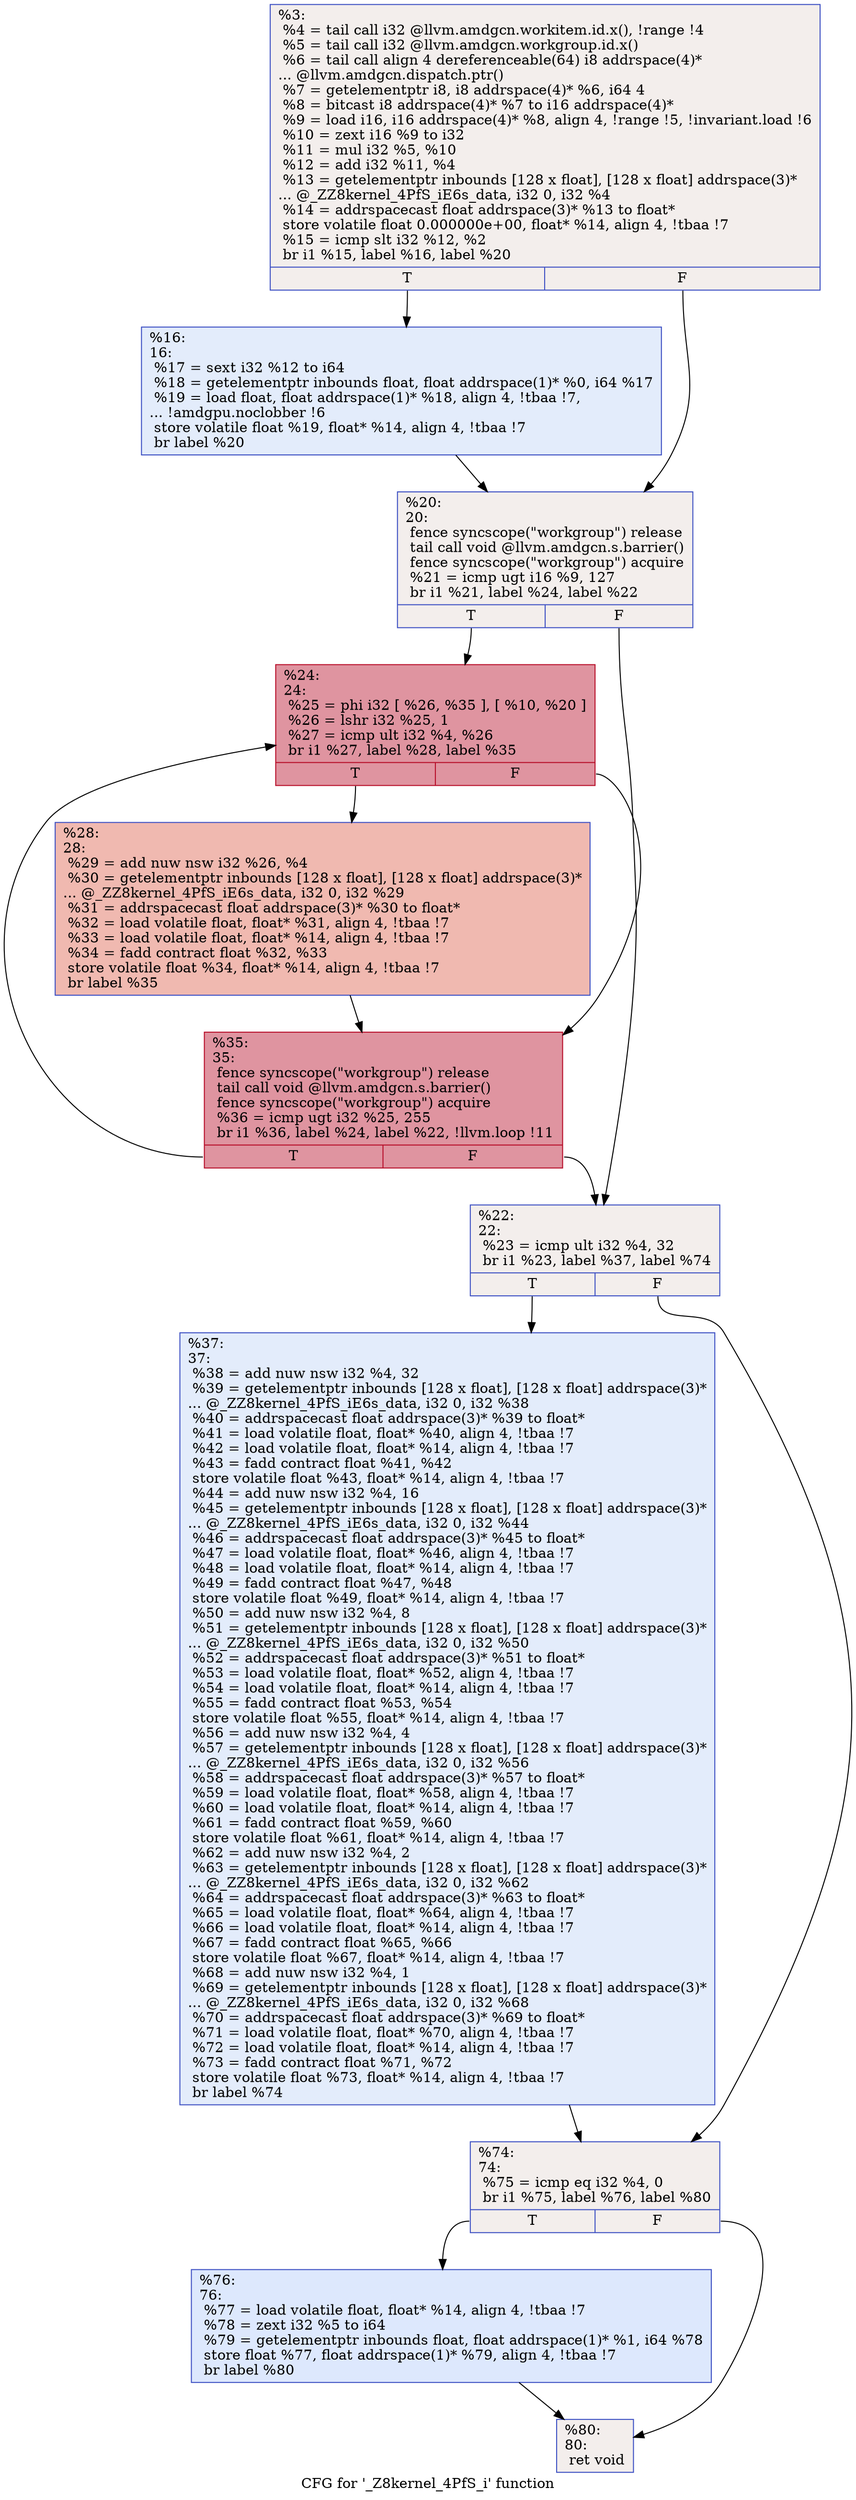 digraph "CFG for '_Z8kernel_4PfS_i' function" {
	label="CFG for '_Z8kernel_4PfS_i' function";

	Node0x4c2bdd0 [shape=record,color="#3d50c3ff", style=filled, fillcolor="#e3d9d370",label="{%3:\l  %4 = tail call i32 @llvm.amdgcn.workitem.id.x(), !range !4\l  %5 = tail call i32 @llvm.amdgcn.workgroup.id.x()\l  %6 = tail call align 4 dereferenceable(64) i8 addrspace(4)*\l... @llvm.amdgcn.dispatch.ptr()\l  %7 = getelementptr i8, i8 addrspace(4)* %6, i64 4\l  %8 = bitcast i8 addrspace(4)* %7 to i16 addrspace(4)*\l  %9 = load i16, i16 addrspace(4)* %8, align 4, !range !5, !invariant.load !6\l  %10 = zext i16 %9 to i32\l  %11 = mul i32 %5, %10\l  %12 = add i32 %11, %4\l  %13 = getelementptr inbounds [128 x float], [128 x float] addrspace(3)*\l... @_ZZ8kernel_4PfS_iE6s_data, i32 0, i32 %4\l  %14 = addrspacecast float addrspace(3)* %13 to float*\l  store volatile float 0.000000e+00, float* %14, align 4, !tbaa !7\l  %15 = icmp slt i32 %12, %2\l  br i1 %15, label %16, label %20\l|{<s0>T|<s1>F}}"];
	Node0x4c2bdd0:s0 -> Node0x4c2ea70;
	Node0x4c2bdd0:s1 -> Node0x4c2eb00;
	Node0x4c2ea70 [shape=record,color="#3d50c3ff", style=filled, fillcolor="#bfd3f670",label="{%16:\l16:                                               \l  %17 = sext i32 %12 to i64\l  %18 = getelementptr inbounds float, float addrspace(1)* %0, i64 %17\l  %19 = load float, float addrspace(1)* %18, align 4, !tbaa !7,\l... !amdgpu.noclobber !6\l  store volatile float %19, float* %14, align 4, !tbaa !7\l  br label %20\l}"];
	Node0x4c2ea70 -> Node0x4c2eb00;
	Node0x4c2eb00 [shape=record,color="#3d50c3ff", style=filled, fillcolor="#e3d9d370",label="{%20:\l20:                                               \l  fence syncscope(\"workgroup\") release\l  tail call void @llvm.amdgcn.s.barrier()\l  fence syncscope(\"workgroup\") acquire\l  %21 = icmp ugt i16 %9, 127\l  br i1 %21, label %24, label %22\l|{<s0>T|<s1>F}}"];
	Node0x4c2eb00:s0 -> Node0x4c2fed0;
	Node0x4c2eb00:s1 -> Node0x4c2ff60;
	Node0x4c2ff60 [shape=record,color="#3d50c3ff", style=filled, fillcolor="#e3d9d370",label="{%22:\l22:                                               \l  %23 = icmp ult i32 %4, 32\l  br i1 %23, label %37, label %74\l|{<s0>T|<s1>F}}"];
	Node0x4c2ff60:s0 -> Node0x4c30160;
	Node0x4c2ff60:s1 -> Node0x4c301b0;
	Node0x4c2fed0 [shape=record,color="#b70d28ff", style=filled, fillcolor="#b70d2870",label="{%24:\l24:                                               \l  %25 = phi i32 [ %26, %35 ], [ %10, %20 ]\l  %26 = lshr i32 %25, 1\l  %27 = icmp ult i32 %4, %26\l  br i1 %27, label %28, label %35\l|{<s0>T|<s1>F}}"];
	Node0x4c2fed0:s0 -> Node0x4c305b0;
	Node0x4c2fed0:s1 -> Node0x4c30320;
	Node0x4c305b0 [shape=record,color="#3d50c3ff", style=filled, fillcolor="#de614d70",label="{%28:\l28:                                               \l  %29 = add nuw nsw i32 %26, %4\l  %30 = getelementptr inbounds [128 x float], [128 x float] addrspace(3)*\l... @_ZZ8kernel_4PfS_iE6s_data, i32 0, i32 %29\l  %31 = addrspacecast float addrspace(3)* %30 to float*\l  %32 = load volatile float, float* %31, align 4, !tbaa !7\l  %33 = load volatile float, float* %14, align 4, !tbaa !7\l  %34 = fadd contract float %32, %33\l  store volatile float %34, float* %14, align 4, !tbaa !7\l  br label %35\l}"];
	Node0x4c305b0 -> Node0x4c30320;
	Node0x4c30320 [shape=record,color="#b70d28ff", style=filled, fillcolor="#b70d2870",label="{%35:\l35:                                               \l  fence syncscope(\"workgroup\") release\l  tail call void @llvm.amdgcn.s.barrier()\l  fence syncscope(\"workgroup\") acquire\l  %36 = icmp ugt i32 %25, 255\l  br i1 %36, label %24, label %22, !llvm.loop !11\l|{<s0>T|<s1>F}}"];
	Node0x4c30320:s0 -> Node0x4c2fed0;
	Node0x4c30320:s1 -> Node0x4c2ff60;
	Node0x4c30160 [shape=record,color="#3d50c3ff", style=filled, fillcolor="#bfd3f670",label="{%37:\l37:                                               \l  %38 = add nuw nsw i32 %4, 32\l  %39 = getelementptr inbounds [128 x float], [128 x float] addrspace(3)*\l... @_ZZ8kernel_4PfS_iE6s_data, i32 0, i32 %38\l  %40 = addrspacecast float addrspace(3)* %39 to float*\l  %41 = load volatile float, float* %40, align 4, !tbaa !7\l  %42 = load volatile float, float* %14, align 4, !tbaa !7\l  %43 = fadd contract float %41, %42\l  store volatile float %43, float* %14, align 4, !tbaa !7\l  %44 = add nuw nsw i32 %4, 16\l  %45 = getelementptr inbounds [128 x float], [128 x float] addrspace(3)*\l... @_ZZ8kernel_4PfS_iE6s_data, i32 0, i32 %44\l  %46 = addrspacecast float addrspace(3)* %45 to float*\l  %47 = load volatile float, float* %46, align 4, !tbaa !7\l  %48 = load volatile float, float* %14, align 4, !tbaa !7\l  %49 = fadd contract float %47, %48\l  store volatile float %49, float* %14, align 4, !tbaa !7\l  %50 = add nuw nsw i32 %4, 8\l  %51 = getelementptr inbounds [128 x float], [128 x float] addrspace(3)*\l... @_ZZ8kernel_4PfS_iE6s_data, i32 0, i32 %50\l  %52 = addrspacecast float addrspace(3)* %51 to float*\l  %53 = load volatile float, float* %52, align 4, !tbaa !7\l  %54 = load volatile float, float* %14, align 4, !tbaa !7\l  %55 = fadd contract float %53, %54\l  store volatile float %55, float* %14, align 4, !tbaa !7\l  %56 = add nuw nsw i32 %4, 4\l  %57 = getelementptr inbounds [128 x float], [128 x float] addrspace(3)*\l... @_ZZ8kernel_4PfS_iE6s_data, i32 0, i32 %56\l  %58 = addrspacecast float addrspace(3)* %57 to float*\l  %59 = load volatile float, float* %58, align 4, !tbaa !7\l  %60 = load volatile float, float* %14, align 4, !tbaa !7\l  %61 = fadd contract float %59, %60\l  store volatile float %61, float* %14, align 4, !tbaa !7\l  %62 = add nuw nsw i32 %4, 2\l  %63 = getelementptr inbounds [128 x float], [128 x float] addrspace(3)*\l... @_ZZ8kernel_4PfS_iE6s_data, i32 0, i32 %62\l  %64 = addrspacecast float addrspace(3)* %63 to float*\l  %65 = load volatile float, float* %64, align 4, !tbaa !7\l  %66 = load volatile float, float* %14, align 4, !tbaa !7\l  %67 = fadd contract float %65, %66\l  store volatile float %67, float* %14, align 4, !tbaa !7\l  %68 = add nuw nsw i32 %4, 1\l  %69 = getelementptr inbounds [128 x float], [128 x float] addrspace(3)*\l... @_ZZ8kernel_4PfS_iE6s_data, i32 0, i32 %68\l  %70 = addrspacecast float addrspace(3)* %69 to float*\l  %71 = load volatile float, float* %70, align 4, !tbaa !7\l  %72 = load volatile float, float* %14, align 4, !tbaa !7\l  %73 = fadd contract float %71, %72\l  store volatile float %73, float* %14, align 4, !tbaa !7\l  br label %74\l}"];
	Node0x4c30160 -> Node0x4c301b0;
	Node0x4c301b0 [shape=record,color="#3d50c3ff", style=filled, fillcolor="#e3d9d370",label="{%74:\l74:                                               \l  %75 = icmp eq i32 %4, 0\l  br i1 %75, label %76, label %80\l|{<s0>T|<s1>F}}"];
	Node0x4c301b0:s0 -> Node0x4c329e0;
	Node0x4c301b0:s1 -> Node0x4c32a30;
	Node0x4c329e0 [shape=record,color="#3d50c3ff", style=filled, fillcolor="#b2ccfb70",label="{%76:\l76:                                               \l  %77 = load volatile float, float* %14, align 4, !tbaa !7\l  %78 = zext i32 %5 to i64\l  %79 = getelementptr inbounds float, float addrspace(1)* %1, i64 %78\l  store float %77, float addrspace(1)* %79, align 4, !tbaa !7\l  br label %80\l}"];
	Node0x4c329e0 -> Node0x4c32a30;
	Node0x4c32a30 [shape=record,color="#3d50c3ff", style=filled, fillcolor="#e3d9d370",label="{%80:\l80:                                               \l  ret void\l}"];
}
